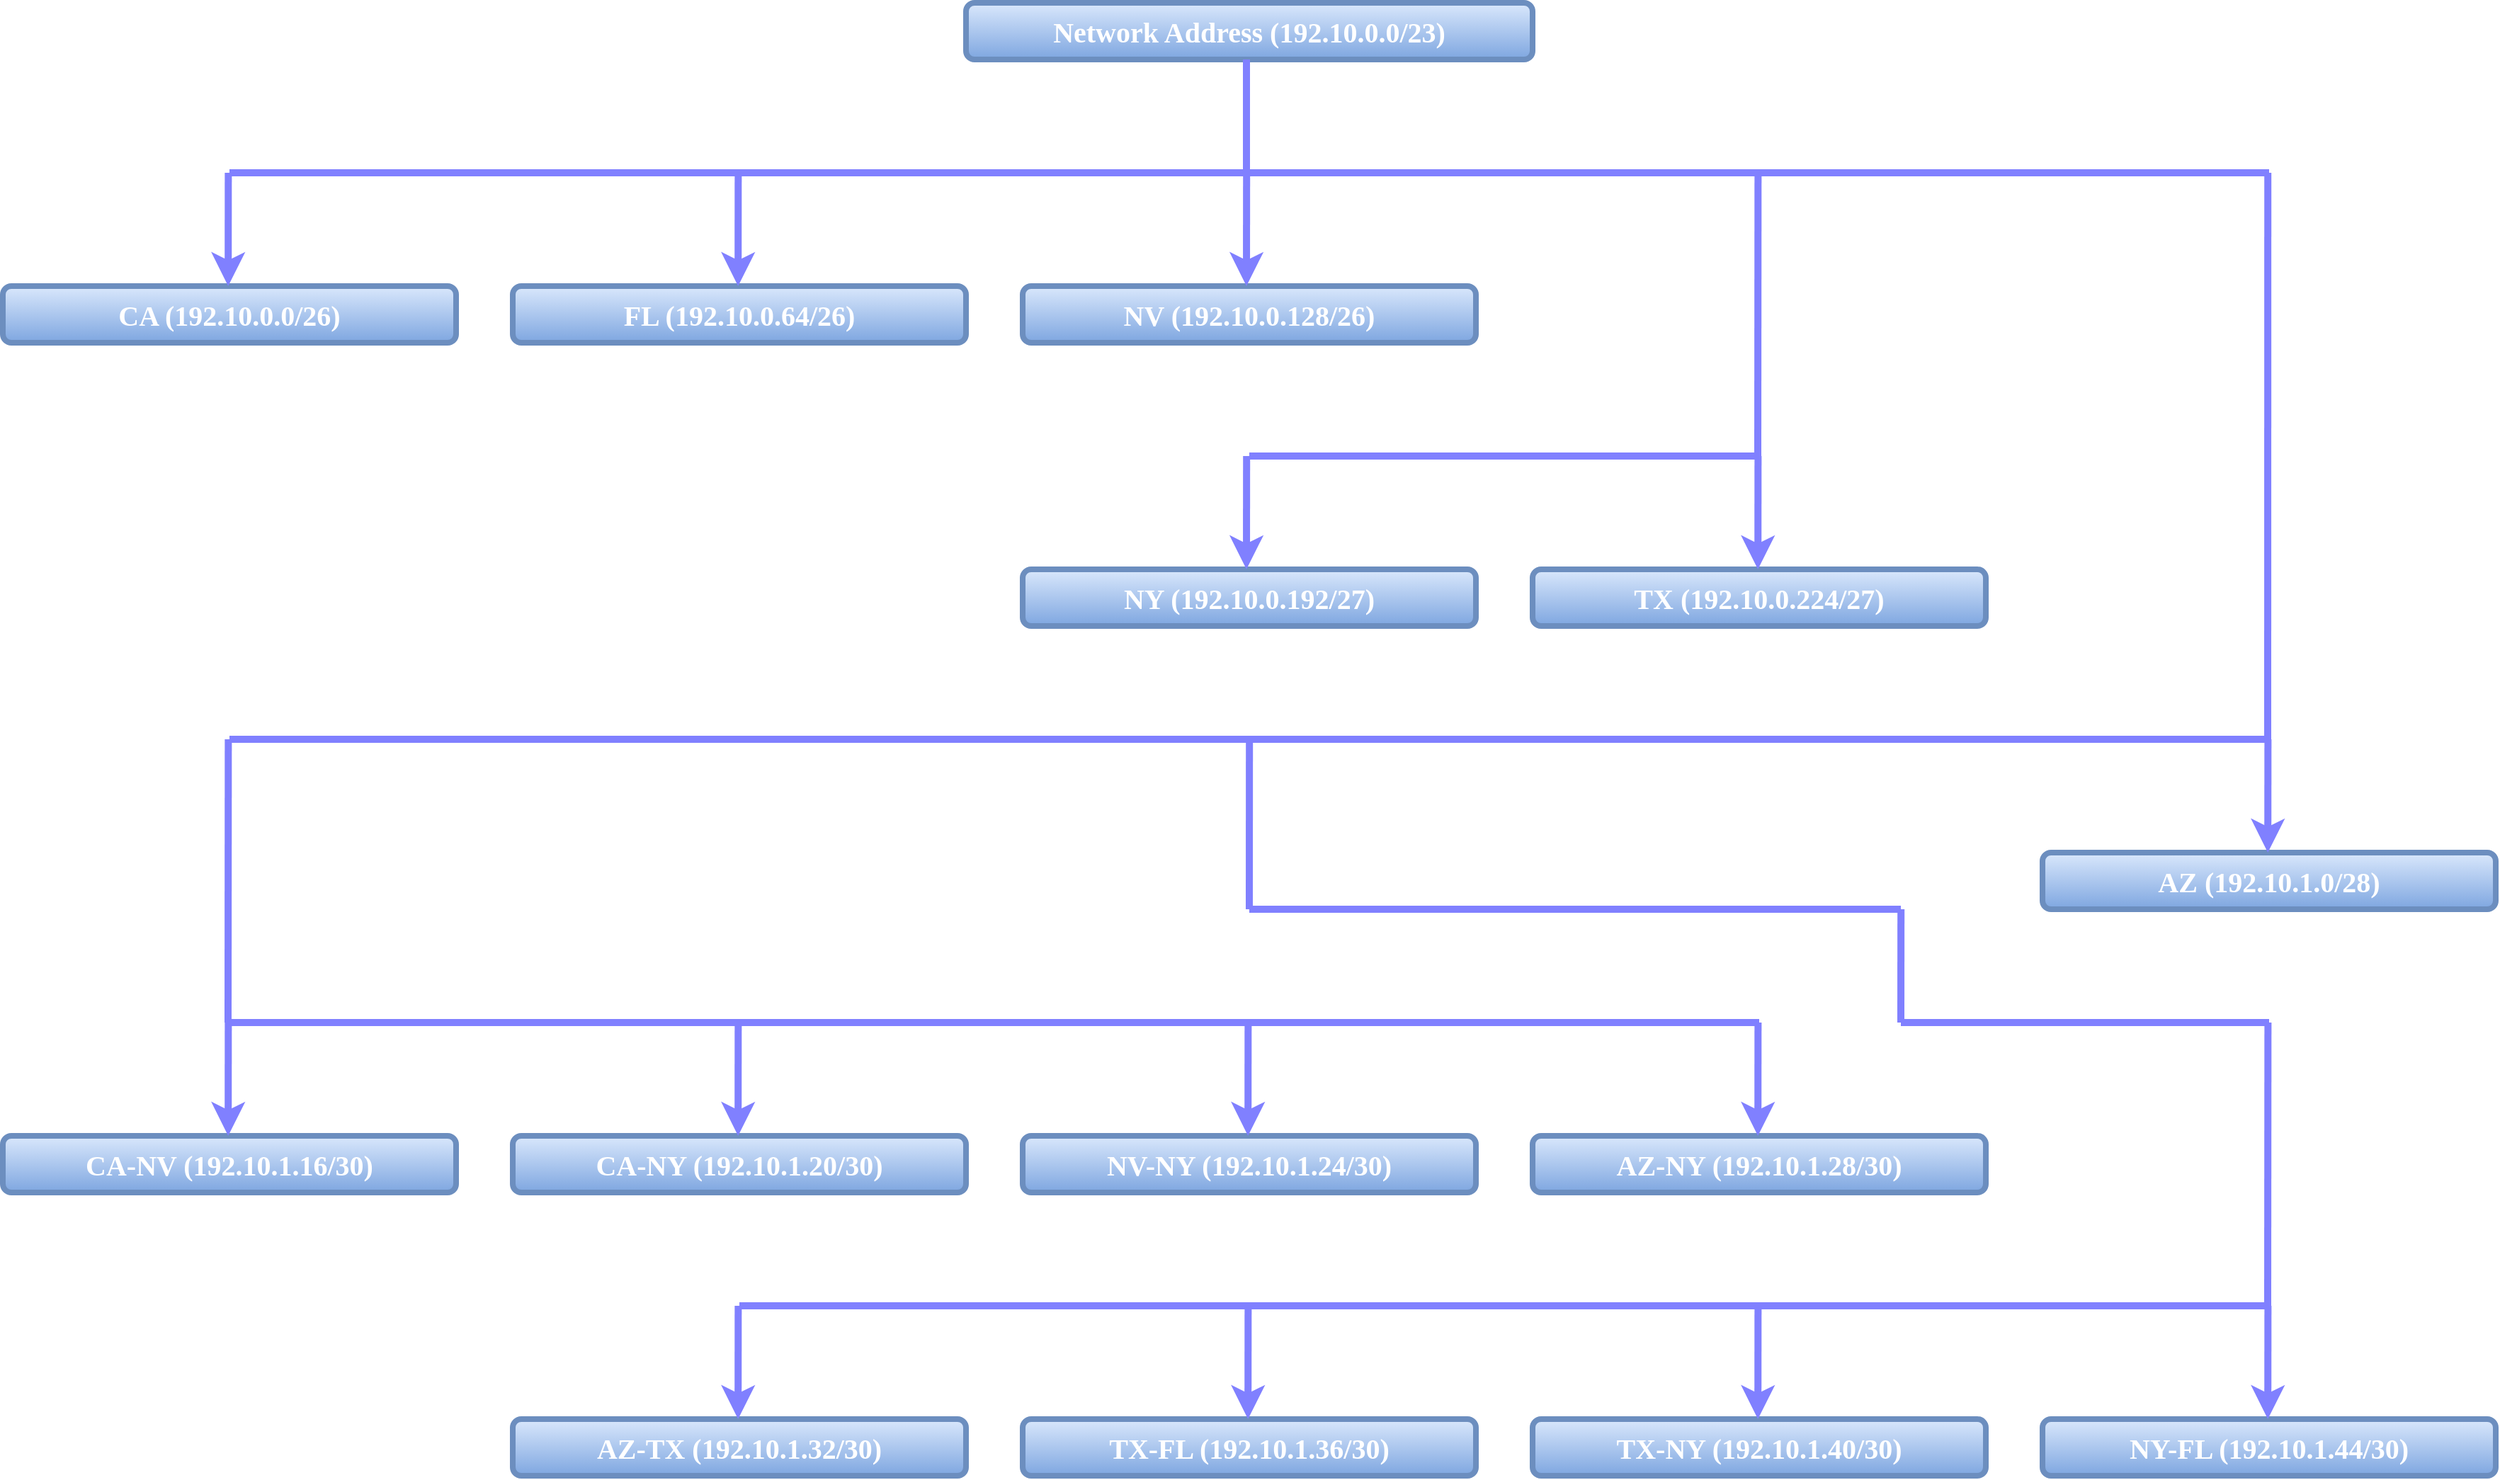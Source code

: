 <mxfile version="21.1.5" type="device">
  <diagram name="Page-1" id="9tk23jIxPfA6ylZfRtHQ">
    <mxGraphModel dx="2036" dy="925" grid="1" gridSize="10" guides="1" tooltips="1" connect="1" arrows="1" fold="1" page="1" pageScale="1" pageWidth="2000" pageHeight="1169" math="0" shadow="0">
      <root>
        <mxCell id="0" />
        <mxCell id="1" parent="0" />
        <mxCell id="CrMTClZPeeCLmbCTqZn0-1" value="FL (192.10.0.64/26)" style="rounded=1;whiteSpace=wrap;html=1;fillColor=#dae8fc;strokeColor=#6c8ebf;gradientColor=#7ea6e0;strokeWidth=4;fontFamily=Comic Sans MS;fontStyle=1;fontColor=#ffffff;fontSize=20;" parent="1" vertex="1">
          <mxGeometry x="480" y="240" width="320" height="40" as="geometry" />
        </mxCell>
        <mxCell id="CrMTClZPeeCLmbCTqZn0-2" value="Network Address (192.10.0.0/23)" style="rounded=1;whiteSpace=wrap;html=1;fillColor=#dae8fc;strokeColor=#6c8ebf;gradientColor=#7ea6e0;strokeWidth=4;fontFamily=Comic Sans MS;fontStyle=1;fontColor=#ffffff;fontSize=20;" parent="1" vertex="1">
          <mxGeometry x="800" y="40" width="400" height="40" as="geometry" />
        </mxCell>
        <mxCell id="CrMTClZPeeCLmbCTqZn0-3" value="NY (192.10.0.192/27)" style="rounded=1;whiteSpace=wrap;html=1;fillColor=#dae8fc;strokeColor=#6c8ebf;gradientColor=#7ea6e0;strokeWidth=4;fontFamily=Comic Sans MS;fontStyle=1;fontColor=#ffffff;fontSize=20;" parent="1" vertex="1">
          <mxGeometry x="840" y="440" width="320" height="40" as="geometry" />
        </mxCell>
        <mxCell id="CrMTClZPeeCLmbCTqZn0-4" value="CA (192.10.0.0/26)" style="rounded=1;whiteSpace=wrap;html=1;fillColor=#dae8fc;strokeColor=#6c8ebf;gradientColor=#7ea6e0;strokeWidth=4;fontFamily=Comic Sans MS;fontStyle=1;fontColor=#ffffff;fontSize=20;" parent="1" vertex="1">
          <mxGeometry x="120" y="240" width="320" height="40" as="geometry" />
        </mxCell>
        <mxCell id="CrMTClZPeeCLmbCTqZn0-5" value="NV (192.10.0.128/26)" style="rounded=1;whiteSpace=wrap;html=1;fillColor=#dae8fc;strokeColor=#6c8ebf;gradientColor=#7ea6e0;strokeWidth=4;fontFamily=Comic Sans MS;fontStyle=1;fontColor=#ffffff;fontSize=20;" parent="1" vertex="1">
          <mxGeometry x="840" y="240" width="320" height="40" as="geometry" />
        </mxCell>
        <mxCell id="CrMTClZPeeCLmbCTqZn0-6" value="TX (192.10.0.224/27)" style="rounded=1;whiteSpace=wrap;html=1;fillColor=#dae8fc;strokeColor=#6c8ebf;gradientColor=#7ea6e0;strokeWidth=4;fontFamily=Comic Sans MS;fontStyle=1;fontColor=#ffffff;fontSize=20;" parent="1" vertex="1">
          <mxGeometry x="1200" y="440" width="320" height="40" as="geometry" />
        </mxCell>
        <mxCell id="CrMTClZPeeCLmbCTqZn0-7" value="AZ (192.10.1.0/28)" style="rounded=1;whiteSpace=wrap;html=1;fillColor=#dae8fc;strokeColor=#6c8ebf;gradientColor=#7ea6e0;strokeWidth=4;fontFamily=Comic Sans MS;fontStyle=1;fontColor=#ffffff;fontSize=20;" parent="1" vertex="1">
          <mxGeometry x="1560" y="640" width="320" height="40" as="geometry" />
        </mxCell>
        <mxCell id="CrMTClZPeeCLmbCTqZn0-8" value="CA-NV (192.10.1.16/30)" style="rounded=1;whiteSpace=wrap;html=1;fillColor=#dae8fc;strokeColor=#6c8ebf;gradientColor=#7ea6e0;strokeWidth=4;fontFamily=Comic Sans MS;fontStyle=1;fontColor=#ffffff;fontSize=20;" parent="1" vertex="1">
          <mxGeometry x="120" y="840" width="320" height="40" as="geometry" />
        </mxCell>
        <mxCell id="CrMTClZPeeCLmbCTqZn0-9" value="CA-NY (192.10.1.20/30)" style="rounded=1;whiteSpace=wrap;html=1;fillColor=#dae8fc;strokeColor=#6c8ebf;gradientColor=#7ea6e0;strokeWidth=4;fontFamily=Comic Sans MS;fontStyle=1;fontColor=#ffffff;fontSize=20;" parent="1" vertex="1">
          <mxGeometry x="480" y="840" width="320" height="40" as="geometry" />
        </mxCell>
        <mxCell id="CrMTClZPeeCLmbCTqZn0-10" value="NV-NY (192.10.1.24/30)" style="rounded=1;whiteSpace=wrap;html=1;fillColor=#dae8fc;strokeColor=#6c8ebf;gradientColor=#7ea6e0;strokeWidth=4;fontFamily=Comic Sans MS;fontStyle=1;fontColor=#ffffff;fontSize=20;" parent="1" vertex="1">
          <mxGeometry x="840" y="840" width="320" height="40" as="geometry" />
        </mxCell>
        <mxCell id="CrMTClZPeeCLmbCTqZn0-11" value="AZ-NY (192.10.1.28/30)" style="rounded=1;whiteSpace=wrap;html=1;fillColor=#dae8fc;strokeColor=#6c8ebf;gradientColor=#7ea6e0;strokeWidth=4;fontFamily=Comic Sans MS;fontStyle=1;fontColor=#ffffff;fontSize=20;" parent="1" vertex="1">
          <mxGeometry x="1200" y="840" width="320" height="40" as="geometry" />
        </mxCell>
        <mxCell id="CrMTClZPeeCLmbCTqZn0-12" value="NY-FL (192.10.1.44/30)" style="rounded=1;whiteSpace=wrap;html=1;fillColor=#dae8fc;strokeColor=#6c8ebf;gradientColor=#7ea6e0;strokeWidth=4;fontFamily=Comic Sans MS;fontStyle=1;fontColor=#ffffff;fontSize=20;" parent="1" vertex="1">
          <mxGeometry x="1560" y="1040" width="320" height="40" as="geometry" />
        </mxCell>
        <mxCell id="CrMTClZPeeCLmbCTqZn0-13" value="AZ-TX (192.10.1.32/30)" style="rounded=1;whiteSpace=wrap;html=1;fillColor=#dae8fc;strokeColor=#6c8ebf;gradientColor=#7ea6e0;strokeWidth=4;fontFamily=Comic Sans MS;fontStyle=1;fontColor=#ffffff;fontSize=20;" parent="1" vertex="1">
          <mxGeometry x="480" y="1040" width="320" height="40" as="geometry" />
        </mxCell>
        <mxCell id="CrMTClZPeeCLmbCTqZn0-14" value="TX-FL (192.10.1.36/30)" style="rounded=1;whiteSpace=wrap;html=1;fillColor=#dae8fc;strokeColor=#6c8ebf;gradientColor=#7ea6e0;strokeWidth=4;fontFamily=Comic Sans MS;fontStyle=1;fontColor=#ffffff;fontSize=20;" parent="1" vertex="1">
          <mxGeometry x="840" y="1040" width="320" height="40" as="geometry" />
        </mxCell>
        <mxCell id="CrMTClZPeeCLmbCTqZn0-15" value="TX-NY (192.10.1.40/30)" style="rounded=1;whiteSpace=wrap;html=1;fillColor=#dae8fc;strokeColor=#6c8ebf;gradientColor=#7ea6e0;strokeWidth=4;fontFamily=Comic Sans MS;fontStyle=1;fontColor=#ffffff;fontSize=20;" parent="1" vertex="1">
          <mxGeometry x="1200" y="1040" width="320" height="40" as="geometry" />
        </mxCell>
        <mxCell id="CrMTClZPeeCLmbCTqZn0-16" value="" style="edgeStyle=segmentEdgeStyle;endArrow=classic;html=1;curved=0;rounded=0;endSize=8;startSize=8;strokeColor=#8080ff;strokeWidth=5;" parent="1" edge="1">
          <mxGeometry width="50" height="50" relative="1" as="geometry">
            <mxPoint x="1719.18" y="560" as="sourcePoint" />
            <mxPoint x="1719.09" y="640" as="targetPoint" />
          </mxGeometry>
        </mxCell>
        <mxCell id="CrMTClZPeeCLmbCTqZn0-21" value="" style="endArrow=none;html=1;rounded=0;strokeColor=#8080ff;strokeWidth=5;" parent="1" edge="1">
          <mxGeometry width="50" height="50" relative="1" as="geometry">
            <mxPoint x="1000" y="360" as="sourcePoint" />
            <mxPoint x="1360" y="360" as="targetPoint" />
          </mxGeometry>
        </mxCell>
        <mxCell id="CrMTClZPeeCLmbCTqZn0-22" value="" style="endArrow=none;html=1;rounded=0;strokeColor=#8080ff;strokeWidth=5;" parent="1" edge="1">
          <mxGeometry width="50" height="50" relative="1" as="geometry">
            <mxPoint x="280" y="560" as="sourcePoint" />
            <mxPoint x="1720" y="560" as="targetPoint" />
          </mxGeometry>
        </mxCell>
        <mxCell id="CrMTClZPeeCLmbCTqZn0-23" value="" style="endArrow=none;html=1;rounded=0;strokeColor=#8080ff;strokeWidth=5;" parent="1" edge="1">
          <mxGeometry width="50" height="50" relative="1" as="geometry">
            <mxPoint x="280" y="160" as="sourcePoint" />
            <mxPoint x="1720" y="160" as="targetPoint" />
          </mxGeometry>
        </mxCell>
        <mxCell id="CrMTClZPeeCLmbCTqZn0-24" value="" style="endArrow=none;html=1;rounded=0;strokeColor=#8080ff;strokeWidth=5;" parent="1" edge="1">
          <mxGeometry width="50" height="50" relative="1" as="geometry">
            <mxPoint x="1460" y="760" as="sourcePoint" />
            <mxPoint x="1720" y="760" as="targetPoint" />
          </mxGeometry>
        </mxCell>
        <mxCell id="CrMTClZPeeCLmbCTqZn0-25" value="" style="endArrow=none;html=1;rounded=0;strokeColor=#8080ff;strokeWidth=5;" parent="1" edge="1">
          <mxGeometry width="50" height="50" relative="1" as="geometry">
            <mxPoint x="998" y="80" as="sourcePoint" />
            <mxPoint x="998" y="160" as="targetPoint" />
          </mxGeometry>
        </mxCell>
        <mxCell id="CrMTClZPeeCLmbCTqZn0-26" value="" style="endArrow=none;html=1;rounded=0;strokeColor=#8080ff;strokeWidth=5;" parent="1" edge="1">
          <mxGeometry width="50" height="50" relative="1" as="geometry">
            <mxPoint x="1719.09" y="160" as="sourcePoint" />
            <mxPoint x="1719" y="560" as="targetPoint" />
          </mxGeometry>
        </mxCell>
        <mxCell id="CrMTClZPeeCLmbCTqZn0-27" value="" style="edgeStyle=segmentEdgeStyle;endArrow=classic;html=1;curved=0;rounded=0;endSize=8;startSize=8;strokeColor=#8080ff;strokeWidth=5;" parent="1" edge="1">
          <mxGeometry width="50" height="50" relative="1" as="geometry">
            <mxPoint x="639.18" y="960" as="sourcePoint" />
            <mxPoint x="639.09" y="1040" as="targetPoint" />
          </mxGeometry>
        </mxCell>
        <mxCell id="CrMTClZPeeCLmbCTqZn0-28" value="" style="edgeStyle=segmentEdgeStyle;endArrow=classic;html=1;curved=0;rounded=0;endSize=8;startSize=8;strokeColor=#8080ff;strokeWidth=5;" parent="1" edge="1">
          <mxGeometry width="50" height="50" relative="1" as="geometry">
            <mxPoint x="279.18" y="160" as="sourcePoint" />
            <mxPoint x="279.09" y="240" as="targetPoint" />
          </mxGeometry>
        </mxCell>
        <mxCell id="CrMTClZPeeCLmbCTqZn0-29" value="" style="edgeStyle=segmentEdgeStyle;endArrow=classic;html=1;curved=0;rounded=0;endSize=8;startSize=8;strokeColor=#8080ff;strokeWidth=5;" parent="1" edge="1">
          <mxGeometry width="50" height="50" relative="1" as="geometry">
            <mxPoint x="998.09" y="160" as="sourcePoint" />
            <mxPoint x="998" y="240" as="targetPoint" />
          </mxGeometry>
        </mxCell>
        <mxCell id="CrMTClZPeeCLmbCTqZn0-30" value="" style="edgeStyle=segmentEdgeStyle;endArrow=classic;html=1;curved=0;rounded=0;endSize=8;startSize=8;strokeColor=#8080ff;strokeWidth=5;" parent="1" edge="1">
          <mxGeometry width="50" height="50" relative="1" as="geometry">
            <mxPoint x="639.18" y="160" as="sourcePoint" />
            <mxPoint x="639.09" y="240" as="targetPoint" />
          </mxGeometry>
        </mxCell>
        <mxCell id="CrMTClZPeeCLmbCTqZn0-32" value="" style="endArrow=none;html=1;rounded=0;strokeColor=#8080ff;strokeWidth=5;" parent="1" edge="1">
          <mxGeometry width="50" height="50" relative="1" as="geometry">
            <mxPoint x="1359.18" y="160" as="sourcePoint" />
            <mxPoint x="1359" y="360" as="targetPoint" />
          </mxGeometry>
        </mxCell>
        <mxCell id="CrMTClZPeeCLmbCTqZn0-33" value="" style="edgeStyle=segmentEdgeStyle;endArrow=classic;html=1;curved=0;rounded=0;endSize=8;startSize=8;strokeColor=#8080ff;strokeWidth=5;" parent="1" edge="1">
          <mxGeometry width="50" height="50" relative="1" as="geometry">
            <mxPoint x="998.09" y="360" as="sourcePoint" />
            <mxPoint x="998" y="440" as="targetPoint" />
          </mxGeometry>
        </mxCell>
        <mxCell id="CrMTClZPeeCLmbCTqZn0-34" value="" style="edgeStyle=segmentEdgeStyle;endArrow=classic;html=1;curved=0;rounded=0;endSize=8;startSize=8;strokeColor=#8080ff;strokeWidth=5;" parent="1" edge="1">
          <mxGeometry width="50" height="50" relative="1" as="geometry">
            <mxPoint x="1359.18" y="360" as="sourcePoint" />
            <mxPoint x="1359.09" y="440" as="targetPoint" />
          </mxGeometry>
        </mxCell>
        <mxCell id="CrMTClZPeeCLmbCTqZn0-35" value="" style="endArrow=none;html=1;rounded=0;strokeColor=#8080ff;strokeWidth=5;" parent="1" edge="1">
          <mxGeometry width="50" height="50" relative="1" as="geometry">
            <mxPoint x="280" y="760" as="sourcePoint" />
            <mxPoint x="1360" y="760" as="targetPoint" />
          </mxGeometry>
        </mxCell>
        <mxCell id="CrMTClZPeeCLmbCTqZn0-36" value="" style="endArrow=none;html=1;rounded=0;strokeColor=#8080ff;strokeWidth=5;" parent="1" edge="1">
          <mxGeometry width="50" height="50" relative="1" as="geometry">
            <mxPoint x="279.18" y="560" as="sourcePoint" />
            <mxPoint x="279" y="760" as="targetPoint" />
          </mxGeometry>
        </mxCell>
        <mxCell id="CrMTClZPeeCLmbCTqZn0-37" value="" style="edgeStyle=segmentEdgeStyle;endArrow=classic;html=1;curved=0;rounded=0;endSize=8;startSize=8;strokeColor=#8080ff;strokeWidth=5;" parent="1" edge="1">
          <mxGeometry width="50" height="50" relative="1" as="geometry">
            <mxPoint x="1359.18" y="760" as="sourcePoint" />
            <mxPoint x="1359.09" y="840" as="targetPoint" />
          </mxGeometry>
        </mxCell>
        <mxCell id="CrMTClZPeeCLmbCTqZn0-38" value="" style="edgeStyle=segmentEdgeStyle;endArrow=classic;html=1;curved=0;rounded=0;endSize=8;startSize=8;strokeColor=#8080ff;strokeWidth=5;" parent="1" edge="1">
          <mxGeometry width="50" height="50" relative="1" as="geometry">
            <mxPoint x="279.18" y="760" as="sourcePoint" />
            <mxPoint x="279.09" y="840" as="targetPoint" />
          </mxGeometry>
        </mxCell>
        <mxCell id="CrMTClZPeeCLmbCTqZn0-39" value="" style="edgeStyle=segmentEdgeStyle;endArrow=classic;html=1;curved=0;rounded=0;endSize=8;startSize=8;strokeColor=#8080ff;strokeWidth=5;" parent="1" edge="1">
          <mxGeometry width="50" height="50" relative="1" as="geometry">
            <mxPoint x="999.18" y="760" as="sourcePoint" />
            <mxPoint x="999.09" y="840" as="targetPoint" />
          </mxGeometry>
        </mxCell>
        <mxCell id="CrMTClZPeeCLmbCTqZn0-40" value="" style="edgeStyle=segmentEdgeStyle;endArrow=classic;html=1;curved=0;rounded=0;endSize=8;startSize=8;strokeColor=#8080ff;strokeWidth=5;" parent="1" edge="1">
          <mxGeometry width="50" height="50" relative="1" as="geometry">
            <mxPoint x="639.18" y="760" as="sourcePoint" />
            <mxPoint x="639.09" y="840" as="targetPoint" />
          </mxGeometry>
        </mxCell>
        <mxCell id="CrMTClZPeeCLmbCTqZn0-41" value="" style="endArrow=none;html=1;rounded=0;strokeColor=#8080ff;strokeWidth=5;" parent="1" edge="1">
          <mxGeometry width="50" height="50" relative="1" as="geometry">
            <mxPoint x="1460.09" y="680" as="sourcePoint" />
            <mxPoint x="1460" y="760" as="targetPoint" />
          </mxGeometry>
        </mxCell>
        <mxCell id="CrMTClZPeeCLmbCTqZn0-42" value="" style="endArrow=none;html=1;rounded=0;strokeColor=#8080ff;strokeWidth=5;" parent="1" edge="1">
          <mxGeometry width="50" height="50" relative="1" as="geometry">
            <mxPoint x="1000.09" y="560" as="sourcePoint" />
            <mxPoint x="1000" y="680" as="targetPoint" />
          </mxGeometry>
        </mxCell>
        <mxCell id="CrMTClZPeeCLmbCTqZn0-43" value="" style="endArrow=none;html=1;rounded=0;strokeColor=#8080ff;strokeWidth=5;" parent="1" edge="1">
          <mxGeometry width="50" height="50" relative="1" as="geometry">
            <mxPoint x="1000" y="680" as="sourcePoint" />
            <mxPoint x="1460" y="680" as="targetPoint" />
          </mxGeometry>
        </mxCell>
        <mxCell id="CrMTClZPeeCLmbCTqZn0-45" value="" style="endArrow=none;html=1;rounded=0;strokeColor=#8080ff;strokeWidth=5;" parent="1" edge="1">
          <mxGeometry width="50" height="50" relative="1" as="geometry">
            <mxPoint x="640" y="960" as="sourcePoint" />
            <mxPoint x="1720" y="960" as="targetPoint" />
          </mxGeometry>
        </mxCell>
        <mxCell id="CrMTClZPeeCLmbCTqZn0-46" value="" style="endArrow=none;html=1;rounded=0;strokeColor=#8080ff;strokeWidth=5;" parent="1" edge="1">
          <mxGeometry width="50" height="50" relative="1" as="geometry">
            <mxPoint x="1719.18" y="760" as="sourcePoint" />
            <mxPoint x="1719" y="960" as="targetPoint" />
          </mxGeometry>
        </mxCell>
        <mxCell id="CrMTClZPeeCLmbCTqZn0-47" value="" style="edgeStyle=segmentEdgeStyle;endArrow=classic;html=1;curved=0;rounded=0;endSize=8;startSize=8;strokeColor=#8080ff;strokeWidth=5;" parent="1" edge="1">
          <mxGeometry width="50" height="50" relative="1" as="geometry">
            <mxPoint x="1359.18" y="960" as="sourcePoint" />
            <mxPoint x="1359.09" y="1040" as="targetPoint" />
          </mxGeometry>
        </mxCell>
        <mxCell id="CrMTClZPeeCLmbCTqZn0-48" value="" style="edgeStyle=segmentEdgeStyle;endArrow=classic;html=1;curved=0;rounded=0;endSize=8;startSize=8;strokeColor=#8080ff;strokeWidth=5;" parent="1" edge="1">
          <mxGeometry width="50" height="50" relative="1" as="geometry">
            <mxPoint x="1719.18" y="960" as="sourcePoint" />
            <mxPoint x="1719.09" y="1040" as="targetPoint" />
          </mxGeometry>
        </mxCell>
        <mxCell id="CrMTClZPeeCLmbCTqZn0-49" value="" style="edgeStyle=segmentEdgeStyle;endArrow=classic;html=1;curved=0;rounded=0;endSize=8;startSize=8;strokeColor=#8080ff;strokeWidth=5;" parent="1" edge="1">
          <mxGeometry width="50" height="50" relative="1" as="geometry">
            <mxPoint x="999.18" y="960" as="sourcePoint" />
            <mxPoint x="999.09" y="1040" as="targetPoint" />
          </mxGeometry>
        </mxCell>
      </root>
    </mxGraphModel>
  </diagram>
</mxfile>
